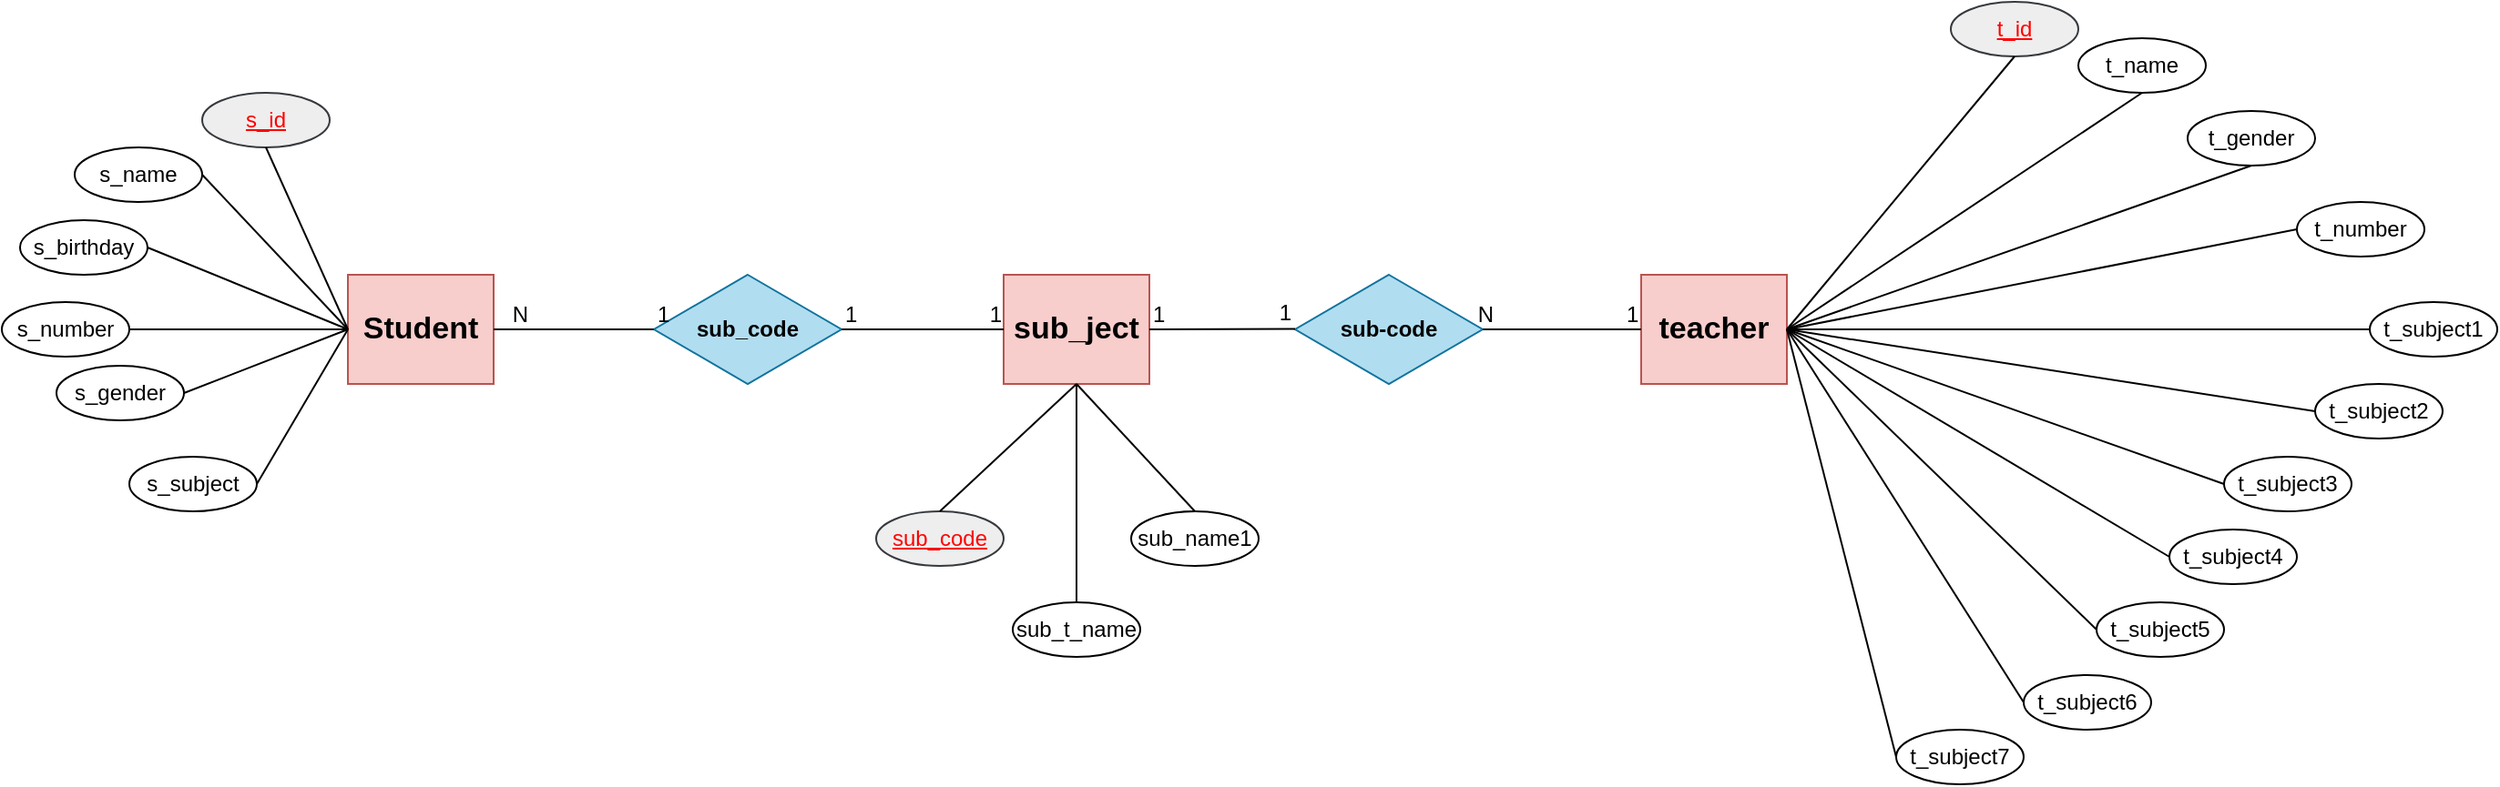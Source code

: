 <mxfile version="21.6.1" type="github">
  <diagram name="페이지-1" id="e_c610Q5GPPkRLv2i7Lp">
    <mxGraphModel dx="2840" dy="873" grid="1" gridSize="10" guides="1" tooltips="1" connect="1" arrows="1" fold="1" page="1" pageScale="1" pageWidth="1169" pageHeight="827" math="0" shadow="0">
      <root>
        <mxCell id="0" />
        <mxCell id="1" parent="0" />
        <mxCell id="VP9Vu2d9VghAXa9p-_nq-1" value="Student" style="rounded=0;whiteSpace=wrap;html=1;fontSize=17;fontStyle=1;fillColor=#f8cecc;strokeColor=#b85450;" parent="1" vertex="1">
          <mxGeometry x="-320" y="330" width="80" height="60" as="geometry" />
        </mxCell>
        <mxCell id="VP9Vu2d9VghAXa9p-_nq-2" value="teacher" style="rounded=0;whiteSpace=wrap;html=1;fontStyle=1;fontSize=17;fillColor=#f8cecc;strokeColor=#b85450;" parent="1" vertex="1">
          <mxGeometry x="390" y="330" width="80" height="60" as="geometry" />
        </mxCell>
        <mxCell id="VP9Vu2d9VghAXa9p-_nq-3" value="sub_ject" style="rounded=0;whiteSpace=wrap;html=1;fontSize=17;fontStyle=1;fillColor=#f8cecc;strokeColor=#b85450;" parent="1" vertex="1">
          <mxGeometry x="40" y="330" width="80" height="60" as="geometry" />
        </mxCell>
        <mxCell id="VP9Vu2d9VghAXa9p-_nq-6" value="sub_code" style="rhombus;whiteSpace=wrap;html=1;fontStyle=1;fillColor=#b1ddf0;strokeColor=#10739e;" parent="1" vertex="1">
          <mxGeometry x="-152" y="330" width="103" height="60" as="geometry" />
        </mxCell>
        <mxCell id="VP9Vu2d9VghAXa9p-_nq-8" value="sub-code" style="rhombus;whiteSpace=wrap;html=1;fontStyle=1;fillColor=#b1ddf0;strokeColor=#10739e;" parent="1" vertex="1">
          <mxGeometry x="200" y="330" width="103" height="60" as="geometry" />
        </mxCell>
        <mxCell id="VP9Vu2d9VghAXa9p-_nq-10" value="" style="endArrow=none;html=1;rounded=0;exitX=0;exitY=0.5;exitDx=0;exitDy=0;entryX=1;entryY=0.5;entryDx=0;entryDy=0;" parent="1" source="VP9Vu2d9VghAXa9p-_nq-6" target="VP9Vu2d9VghAXa9p-_nq-1" edge="1">
          <mxGeometry relative="1" as="geometry">
            <mxPoint x="-250" y="330" as="sourcePoint" />
            <mxPoint x="-190" y="360" as="targetPoint" />
          </mxGeometry>
        </mxCell>
        <mxCell id="VP9Vu2d9VghAXa9p-_nq-11" value="1" style="resizable=0;html=1;whiteSpace=wrap;align=left;verticalAlign=bottom;" parent="VP9Vu2d9VghAXa9p-_nq-10" connectable="0" vertex="1">
          <mxGeometry x="-1" relative="1" as="geometry" />
        </mxCell>
        <mxCell id="VP9Vu2d9VghAXa9p-_nq-12" value="N" style="resizable=0;html=1;whiteSpace=wrap;align=right;verticalAlign=bottom;" parent="VP9Vu2d9VghAXa9p-_nq-10" connectable="0" vertex="1">
          <mxGeometry x="1" relative="1" as="geometry">
            <mxPoint x="20" as="offset" />
          </mxGeometry>
        </mxCell>
        <mxCell id="VP9Vu2d9VghAXa9p-_nq-15" value="" style="endArrow=none;html=1;rounded=0;entryX=0;entryY=0.5;entryDx=0;entryDy=0;exitX=1;exitY=0.5;exitDx=0;exitDy=0;" parent="1" source="VP9Vu2d9VghAXa9p-_nq-6" target="VP9Vu2d9VghAXa9p-_nq-3" edge="1">
          <mxGeometry relative="1" as="geometry">
            <mxPoint x="-110" y="300" as="sourcePoint" />
            <mxPoint x="50" y="300" as="targetPoint" />
          </mxGeometry>
        </mxCell>
        <mxCell id="VP9Vu2d9VghAXa9p-_nq-16" value="1" style="resizable=0;html=1;whiteSpace=wrap;align=left;verticalAlign=bottom;" parent="VP9Vu2d9VghAXa9p-_nq-15" connectable="0" vertex="1">
          <mxGeometry x="-1" relative="1" as="geometry" />
        </mxCell>
        <mxCell id="VP9Vu2d9VghAXa9p-_nq-17" value="1" style="resizable=0;html=1;whiteSpace=wrap;align=right;verticalAlign=bottom;" parent="VP9Vu2d9VghAXa9p-_nq-15" connectable="0" vertex="1">
          <mxGeometry x="1" relative="1" as="geometry" />
        </mxCell>
        <mxCell id="VP9Vu2d9VghAXa9p-_nq-18" value="" style="endArrow=none;html=1;rounded=0;entryX=0;entryY=0.5;entryDx=0;entryDy=0;exitX=1;exitY=0.5;exitDx=0;exitDy=0;" parent="1" source="VP9Vu2d9VghAXa9p-_nq-3" edge="1">
          <mxGeometry relative="1" as="geometry">
            <mxPoint x="130" y="360" as="sourcePoint" />
            <mxPoint x="200" y="359.8" as="targetPoint" />
          </mxGeometry>
        </mxCell>
        <mxCell id="VP9Vu2d9VghAXa9p-_nq-19" value="1" style="resizable=0;html=1;whiteSpace=wrap;align=left;verticalAlign=bottom;" parent="VP9Vu2d9VghAXa9p-_nq-18" connectable="0" vertex="1">
          <mxGeometry x="-1" relative="1" as="geometry" />
        </mxCell>
        <mxCell id="VP9Vu2d9VghAXa9p-_nq-20" value="1" style="resizable=0;html=1;whiteSpace=wrap;align=right;verticalAlign=bottom;" parent="VP9Vu2d9VghAXa9p-_nq-18" connectable="0" vertex="1">
          <mxGeometry x="1" relative="1" as="geometry" />
        </mxCell>
        <mxCell id="VP9Vu2d9VghAXa9p-_nq-21" value="" style="endArrow=none;html=1;rounded=0;exitX=0;exitY=0.5;exitDx=0;exitDy=0;entryX=1;entryY=0.5;entryDx=0;entryDy=0;" parent="1" source="VP9Vu2d9VghAXa9p-_nq-2" target="VP9Vu2d9VghAXa9p-_nq-8" edge="1">
          <mxGeometry relative="1" as="geometry">
            <mxPoint x="360" y="360" as="sourcePoint" />
            <mxPoint x="320" y="340" as="targetPoint" />
          </mxGeometry>
        </mxCell>
        <mxCell id="VP9Vu2d9VghAXa9p-_nq-22" value="1" style="resizable=0;html=1;whiteSpace=wrap;align=left;verticalAlign=bottom;" parent="VP9Vu2d9VghAXa9p-_nq-21" connectable="0" vertex="1">
          <mxGeometry x="-1" relative="1" as="geometry">
            <mxPoint x="-10" as="offset" />
          </mxGeometry>
        </mxCell>
        <mxCell id="VP9Vu2d9VghAXa9p-_nq-23" value="N" style="resizable=0;html=1;whiteSpace=wrap;align=right;verticalAlign=bottom;" parent="VP9Vu2d9VghAXa9p-_nq-21" connectable="0" vertex="1">
          <mxGeometry x="1" relative="1" as="geometry">
            <mxPoint x="7" as="offset" />
          </mxGeometry>
        </mxCell>
        <mxCell id="VP9Vu2d9VghAXa9p-_nq-24" value="sub_code" style="ellipse;whiteSpace=wrap;html=1;align=center;fontStyle=4;fillColor=#eeeeee;strokeColor=#36393d;fontColor=#ff0000;" parent="1" vertex="1">
          <mxGeometry x="-30" y="460" width="70" height="30" as="geometry" />
        </mxCell>
        <mxCell id="VP9Vu2d9VghAXa9p-_nq-25" value="s_id" style="ellipse;whiteSpace=wrap;html=1;align=center;fontStyle=4;fillColor=#eeeeee;strokeColor=#36393d;fontColor=#ff0000;" parent="1" vertex="1">
          <mxGeometry x="-400" y="230" width="70" height="30" as="geometry" />
        </mxCell>
        <mxCell id="VP9Vu2d9VghAXa9p-_nq-26" value="t_id" style="ellipse;whiteSpace=wrap;html=1;align=center;fontStyle=4;fillColor=#eeeeee;strokeColor=#36393d;fontColor=#ff0000;" parent="1" vertex="1">
          <mxGeometry x="560" y="180" width="70" height="30" as="geometry" />
        </mxCell>
        <mxCell id="VP9Vu2d9VghAXa9p-_nq-27" value="sub_t_name" style="ellipse;whiteSpace=wrap;html=1;align=center;fontStyle=0" parent="1" vertex="1">
          <mxGeometry x="45" y="510" width="70" height="30" as="geometry" />
        </mxCell>
        <mxCell id="VP9Vu2d9VghAXa9p-_nq-28" value="sub_name1" style="ellipse;whiteSpace=wrap;html=1;align=center;fontStyle=0" parent="1" vertex="1">
          <mxGeometry x="110" y="460" width="70" height="30" as="geometry" />
        </mxCell>
        <mxCell id="VP9Vu2d9VghAXa9p-_nq-29" value="" style="endArrow=none;html=1;rounded=0;entryX=0.5;entryY=1;entryDx=0;entryDy=0;exitX=0.5;exitY=0;exitDx=0;exitDy=0;" parent="1" source="VP9Vu2d9VghAXa9p-_nq-27" target="VP9Vu2d9VghAXa9p-_nq-3" edge="1">
          <mxGeometry relative="1" as="geometry">
            <mxPoint x="-20" y="370" as="sourcePoint" />
            <mxPoint x="140" y="370" as="targetPoint" />
          </mxGeometry>
        </mxCell>
        <mxCell id="VP9Vu2d9VghAXa9p-_nq-30" value="" style="endArrow=none;html=1;rounded=0;exitX=0.5;exitY=0;exitDx=0;exitDy=0;" parent="1" source="VP9Vu2d9VghAXa9p-_nq-28" edge="1">
          <mxGeometry relative="1" as="geometry">
            <mxPoint x="90" y="520" as="sourcePoint" />
            <mxPoint x="80" y="390" as="targetPoint" />
          </mxGeometry>
        </mxCell>
        <mxCell id="VP9Vu2d9VghAXa9p-_nq-31" value="" style="endArrow=none;html=1;rounded=0;exitX=0.5;exitY=0;exitDx=0;exitDy=0;entryX=0.5;entryY=1;entryDx=0;entryDy=0;" parent="1" source="VP9Vu2d9VghAXa9p-_nq-24" target="VP9Vu2d9VghAXa9p-_nq-3" edge="1">
          <mxGeometry relative="1" as="geometry">
            <mxPoint x="155" y="470" as="sourcePoint" />
            <mxPoint x="50" y="420" as="targetPoint" />
          </mxGeometry>
        </mxCell>
        <mxCell id="VP9Vu2d9VghAXa9p-_nq-33" value="t_name" style="ellipse;whiteSpace=wrap;html=1;align=center;fontStyle=0" parent="1" vertex="1">
          <mxGeometry x="630" y="200" width="70" height="30" as="geometry" />
        </mxCell>
        <mxCell id="VP9Vu2d9VghAXa9p-_nq-34" value="t_gender" style="ellipse;whiteSpace=wrap;html=1;align=center;fontStyle=0" parent="1" vertex="1">
          <mxGeometry x="690" y="240" width="70" height="30" as="geometry" />
        </mxCell>
        <mxCell id="VP9Vu2d9VghAXa9p-_nq-35" value="t_number" style="ellipse;whiteSpace=wrap;html=1;align=center;fontStyle=0" parent="1" vertex="1">
          <mxGeometry x="750" y="290" width="70" height="30" as="geometry" />
        </mxCell>
        <mxCell id="VP9Vu2d9VghAXa9p-_nq-36" value="t_subject1" style="ellipse;whiteSpace=wrap;html=1;align=center;fontStyle=0" parent="1" vertex="1">
          <mxGeometry x="790" y="345" width="70" height="30" as="geometry" />
        </mxCell>
        <mxCell id="VP9Vu2d9VghAXa9p-_nq-37" value="t_subject2" style="ellipse;whiteSpace=wrap;html=1;align=center;fontStyle=0" parent="1" vertex="1">
          <mxGeometry x="760" y="390" width="70" height="30" as="geometry" />
        </mxCell>
        <mxCell id="VP9Vu2d9VghAXa9p-_nq-38" value="t_subject3" style="ellipse;whiteSpace=wrap;html=1;align=center;fontStyle=0" parent="1" vertex="1">
          <mxGeometry x="710" y="430" width="70" height="30" as="geometry" />
        </mxCell>
        <mxCell id="VP9Vu2d9VghAXa9p-_nq-39" value="t_subject4" style="ellipse;whiteSpace=wrap;html=1;align=center;fontStyle=0" parent="1" vertex="1">
          <mxGeometry x="680" y="470" width="70" height="30" as="geometry" />
        </mxCell>
        <mxCell id="VP9Vu2d9VghAXa9p-_nq-40" value="t_subject5" style="ellipse;whiteSpace=wrap;html=1;align=center;fontStyle=0" parent="1" vertex="1">
          <mxGeometry x="640" y="510" width="70" height="30" as="geometry" />
        </mxCell>
        <mxCell id="VP9Vu2d9VghAXa9p-_nq-41" value="t_subject6" style="ellipse;whiteSpace=wrap;html=1;align=center;fontStyle=0" parent="1" vertex="1">
          <mxGeometry x="600" y="550" width="70" height="30" as="geometry" />
        </mxCell>
        <mxCell id="VP9Vu2d9VghAXa9p-_nq-42" value="t_subject7" style="ellipse;whiteSpace=wrap;html=1;align=center;fontStyle=0" parent="1" vertex="1">
          <mxGeometry x="530" y="580" width="70" height="30" as="geometry" />
        </mxCell>
        <mxCell id="VP9Vu2d9VghAXa9p-_nq-43" value="" style="endArrow=none;html=1;rounded=0;entryX=0.5;entryY=1;entryDx=0;entryDy=0;exitX=1;exitY=0.5;exitDx=0;exitDy=0;" parent="1" source="VP9Vu2d9VghAXa9p-_nq-2" target="VP9Vu2d9VghAXa9p-_nq-26" edge="1">
          <mxGeometry relative="1" as="geometry">
            <mxPoint x="370" y="450" as="sourcePoint" />
            <mxPoint x="530" y="450" as="targetPoint" />
          </mxGeometry>
        </mxCell>
        <mxCell id="VP9Vu2d9VghAXa9p-_nq-44" value="" style="endArrow=none;html=1;rounded=0;entryX=0.5;entryY=1;entryDx=0;entryDy=0;" parent="1" target="VP9Vu2d9VghAXa9p-_nq-33" edge="1">
          <mxGeometry relative="1" as="geometry">
            <mxPoint x="470" y="360" as="sourcePoint" />
            <mxPoint x="555" y="230" as="targetPoint" />
          </mxGeometry>
        </mxCell>
        <mxCell id="VP9Vu2d9VghAXa9p-_nq-48" value="" style="endArrow=none;html=1;rounded=0;entryX=0.5;entryY=1;entryDx=0;entryDy=0;" parent="1" target="VP9Vu2d9VghAXa9p-_nq-34" edge="1">
          <mxGeometry relative="1" as="geometry">
            <mxPoint x="470" y="360" as="sourcePoint" />
            <mxPoint x="615" y="250" as="targetPoint" />
          </mxGeometry>
        </mxCell>
        <mxCell id="VP9Vu2d9VghAXa9p-_nq-49" value="" style="endArrow=none;html=1;rounded=0;entryX=0;entryY=0.5;entryDx=0;entryDy=0;exitX=1;exitY=0.5;exitDx=0;exitDy=0;" parent="1" source="VP9Vu2d9VghAXa9p-_nq-2" target="VP9Vu2d9VghAXa9p-_nq-35" edge="1">
          <mxGeometry relative="1" as="geometry">
            <mxPoint x="435" y="420" as="sourcePoint" />
            <mxPoint x="600" y="340" as="targetPoint" />
          </mxGeometry>
        </mxCell>
        <mxCell id="VP9Vu2d9VghAXa9p-_nq-51" value="" style="endArrow=none;html=1;rounded=0;entryX=0;entryY=0.5;entryDx=0;entryDy=0;" parent="1" target="VP9Vu2d9VghAXa9p-_nq-36" edge="1">
          <mxGeometry relative="1" as="geometry">
            <mxPoint x="470" y="360" as="sourcePoint" />
            <mxPoint x="655" y="300" as="targetPoint" />
          </mxGeometry>
        </mxCell>
        <mxCell id="VP9Vu2d9VghAXa9p-_nq-52" value="" style="endArrow=none;html=1;rounded=0;entryX=0;entryY=0.5;entryDx=0;entryDy=0;exitX=1;exitY=0.5;exitDx=0;exitDy=0;" parent="1" source="VP9Vu2d9VghAXa9p-_nq-2" target="VP9Vu2d9VghAXa9p-_nq-37" edge="1">
          <mxGeometry relative="1" as="geometry">
            <mxPoint x="480" y="370" as="sourcePoint" />
            <mxPoint x="619" y="355" as="targetPoint" />
          </mxGeometry>
        </mxCell>
        <mxCell id="VP9Vu2d9VghAXa9p-_nq-53" value="" style="endArrow=none;html=1;rounded=0;entryX=0;entryY=0.5;entryDx=0;entryDy=0;exitX=1;exitY=0.5;exitDx=0;exitDy=0;" parent="1" source="VP9Vu2d9VghAXa9p-_nq-2" target="VP9Vu2d9VghAXa9p-_nq-38" edge="1">
          <mxGeometry relative="1" as="geometry">
            <mxPoint x="490" y="380" as="sourcePoint" />
            <mxPoint x="629" y="365" as="targetPoint" />
          </mxGeometry>
        </mxCell>
        <mxCell id="VP9Vu2d9VghAXa9p-_nq-54" value="" style="endArrow=none;html=1;rounded=0;entryX=0;entryY=0.5;entryDx=0;entryDy=0;exitX=1;exitY=0.5;exitDx=0;exitDy=0;" parent="1" source="VP9Vu2d9VghAXa9p-_nq-2" target="VP9Vu2d9VghAXa9p-_nq-39" edge="1">
          <mxGeometry relative="1" as="geometry">
            <mxPoint x="500" y="390" as="sourcePoint" />
            <mxPoint x="639" y="375" as="targetPoint" />
          </mxGeometry>
        </mxCell>
        <mxCell id="VP9Vu2d9VghAXa9p-_nq-56" value="" style="endArrow=none;html=1;rounded=0;entryX=0;entryY=0.5;entryDx=0;entryDy=0;" parent="1" target="VP9Vu2d9VghAXa9p-_nq-40" edge="1">
          <mxGeometry relative="1" as="geometry">
            <mxPoint x="470" y="360" as="sourcePoint" />
            <mxPoint x="619" y="475" as="targetPoint" />
          </mxGeometry>
        </mxCell>
        <mxCell id="VP9Vu2d9VghAXa9p-_nq-58" value="" style="endArrow=none;html=1;rounded=0;entryX=0;entryY=0.5;entryDx=0;entryDy=0;exitX=1;exitY=0.5;exitDx=0;exitDy=0;" parent="1" source="VP9Vu2d9VghAXa9p-_nq-2" target="VP9Vu2d9VghAXa9p-_nq-41" edge="1">
          <mxGeometry relative="1" as="geometry">
            <mxPoint x="400" y="450" as="sourcePoint" />
            <mxPoint x="600" y="515" as="targetPoint" />
          </mxGeometry>
        </mxCell>
        <mxCell id="VP9Vu2d9VghAXa9p-_nq-59" value="" style="endArrow=none;html=1;rounded=0;exitX=1;exitY=0.5;exitDx=0;exitDy=0;entryX=0;entryY=0.5;entryDx=0;entryDy=0;" parent="1" source="VP9Vu2d9VghAXa9p-_nq-2" target="VP9Vu2d9VghAXa9p-_nq-42" edge="1">
          <mxGeometry relative="1" as="geometry">
            <mxPoint x="480" y="370" as="sourcePoint" />
            <mxPoint x="430" y="540" as="targetPoint" />
          </mxGeometry>
        </mxCell>
        <mxCell id="VP9Vu2d9VghAXa9p-_nq-60" value="s_name" style="ellipse;whiteSpace=wrap;html=1;align=center;fontStyle=0" parent="1" vertex="1">
          <mxGeometry x="-470" y="260" width="70" height="30" as="geometry" />
        </mxCell>
        <mxCell id="VP9Vu2d9VghAXa9p-_nq-61" value="s_birthday" style="ellipse;whiteSpace=wrap;html=1;align=center;fontStyle=0" parent="1" vertex="1">
          <mxGeometry x="-500" y="300" width="70" height="30" as="geometry" />
        </mxCell>
        <mxCell id="VP9Vu2d9VghAXa9p-_nq-62" value="s_number" style="ellipse;whiteSpace=wrap;html=1;align=center;fontStyle=0" parent="1" vertex="1">
          <mxGeometry x="-510" y="345" width="70" height="30" as="geometry" />
        </mxCell>
        <mxCell id="VP9Vu2d9VghAXa9p-_nq-63" value="s_gender" style="ellipse;whiteSpace=wrap;html=1;align=center;fontStyle=0" parent="1" vertex="1">
          <mxGeometry x="-480" y="380" width="70" height="30" as="geometry" />
        </mxCell>
        <mxCell id="VP9Vu2d9VghAXa9p-_nq-64" value="s_subject" style="ellipse;whiteSpace=wrap;html=1;align=center;fontStyle=0" parent="1" vertex="1">
          <mxGeometry x="-440" y="430" width="70" height="30" as="geometry" />
        </mxCell>
        <mxCell id="VP9Vu2d9VghAXa9p-_nq-65" value="" style="endArrow=none;html=1;rounded=0;exitX=0;exitY=0.5;exitDx=0;exitDy=0;entryX=0.5;entryY=1;entryDx=0;entryDy=0;" parent="1" source="VP9Vu2d9VghAXa9p-_nq-1" target="VP9Vu2d9VghAXa9p-_nq-25" edge="1">
          <mxGeometry relative="1" as="geometry">
            <mxPoint x="-300" y="290" as="sourcePoint" />
            <mxPoint x="-225" y="220" as="targetPoint" />
          </mxGeometry>
        </mxCell>
        <mxCell id="VP9Vu2d9VghAXa9p-_nq-66" value="" style="endArrow=none;html=1;rounded=0;entryX=1;entryY=0.5;entryDx=0;entryDy=0;exitX=0;exitY=0.5;exitDx=0;exitDy=0;" parent="1" source="VP9Vu2d9VghAXa9p-_nq-1" target="VP9Vu2d9VghAXa9p-_nq-60" edge="1">
          <mxGeometry relative="1" as="geometry">
            <mxPoint x="-350" y="360" as="sourcePoint" />
            <mxPoint x="-355" y="270" as="targetPoint" />
          </mxGeometry>
        </mxCell>
        <mxCell id="VP9Vu2d9VghAXa9p-_nq-67" value="" style="endArrow=none;html=1;rounded=0;exitX=0;exitY=0.5;exitDx=0;exitDy=0;entryX=1;entryY=0.5;entryDx=0;entryDy=0;" parent="1" source="VP9Vu2d9VghAXa9p-_nq-1" target="VP9Vu2d9VghAXa9p-_nq-61" edge="1">
          <mxGeometry relative="1" as="geometry">
            <mxPoint x="-300" y="380" as="sourcePoint" />
            <mxPoint x="-345" y="280" as="targetPoint" />
          </mxGeometry>
        </mxCell>
        <mxCell id="VP9Vu2d9VghAXa9p-_nq-68" value="" style="endArrow=none;html=1;rounded=0;exitX=0;exitY=0.5;exitDx=0;exitDy=0;entryX=1;entryY=0.5;entryDx=0;entryDy=0;" parent="1" source="VP9Vu2d9VghAXa9p-_nq-1" target="VP9Vu2d9VghAXa9p-_nq-62" edge="1">
          <mxGeometry relative="1" as="geometry">
            <mxPoint x="-290" y="390" as="sourcePoint" />
            <mxPoint x="-335" y="290" as="targetPoint" />
          </mxGeometry>
        </mxCell>
        <mxCell id="VP9Vu2d9VghAXa9p-_nq-69" value="" style="endArrow=none;html=1;rounded=0;exitX=0;exitY=0.5;exitDx=0;exitDy=0;entryX=1;entryY=0.5;entryDx=0;entryDy=0;" parent="1" source="VP9Vu2d9VghAXa9p-_nq-1" target="VP9Vu2d9VghAXa9p-_nq-63" edge="1">
          <mxGeometry relative="1" as="geometry">
            <mxPoint x="-280" y="400" as="sourcePoint" />
            <mxPoint x="-325" y="300" as="targetPoint" />
          </mxGeometry>
        </mxCell>
        <mxCell id="VP9Vu2d9VghAXa9p-_nq-70" value="" style="endArrow=none;html=1;rounded=0;exitX=0;exitY=0.5;exitDx=0;exitDy=0;entryX=1;entryY=0.5;entryDx=0;entryDy=0;" parent="1" source="VP9Vu2d9VghAXa9p-_nq-1" target="VP9Vu2d9VghAXa9p-_nq-64" edge="1">
          <mxGeometry relative="1" as="geometry">
            <mxPoint x="-270" y="410" as="sourcePoint" />
            <mxPoint x="-315" y="310" as="targetPoint" />
          </mxGeometry>
        </mxCell>
      </root>
    </mxGraphModel>
  </diagram>
</mxfile>
